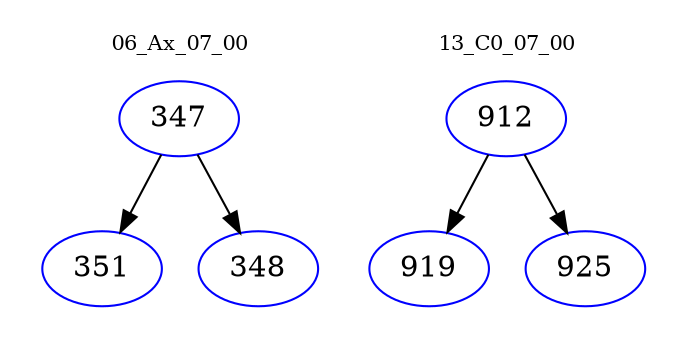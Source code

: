 digraph{
subgraph cluster_0 {
color = white
label = "06_Ax_07_00";
fontsize=10;
T0_347 [label="347", color="blue"]
T0_347 -> T0_351 [color="black"]
T0_351 [label="351", color="blue"]
T0_347 -> T0_348 [color="black"]
T0_348 [label="348", color="blue"]
}
subgraph cluster_1 {
color = white
label = "13_C0_07_00";
fontsize=10;
T1_912 [label="912", color="blue"]
T1_912 -> T1_919 [color="black"]
T1_919 [label="919", color="blue"]
T1_912 -> T1_925 [color="black"]
T1_925 [label="925", color="blue"]
}
}

